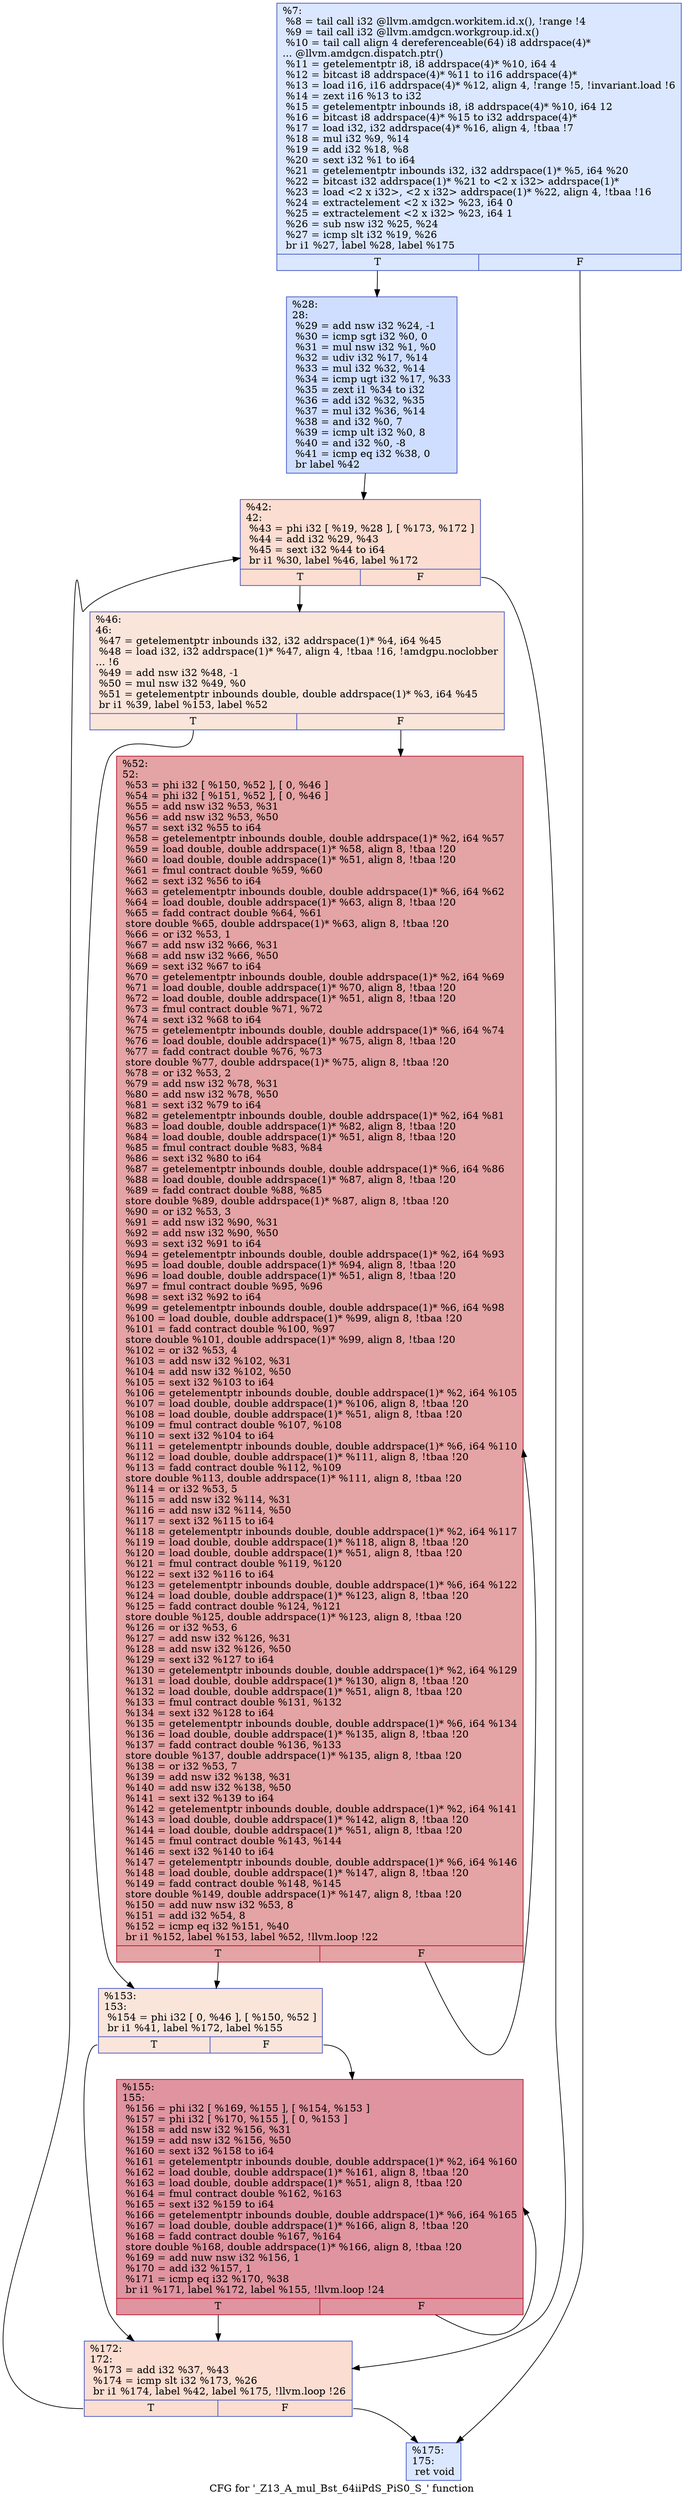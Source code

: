 digraph "CFG for '_Z13_A_mul_Bst_64iiPdS_PiS0_S_' function" {
	label="CFG for '_Z13_A_mul_Bst_64iiPdS_PiS0_S_' function";

	Node0x64c3230 [shape=record,color="#3d50c3ff", style=filled, fillcolor="#aec9fc70",label="{%7:\l  %8 = tail call i32 @llvm.amdgcn.workitem.id.x(), !range !4\l  %9 = tail call i32 @llvm.amdgcn.workgroup.id.x()\l  %10 = tail call align 4 dereferenceable(64) i8 addrspace(4)*\l... @llvm.amdgcn.dispatch.ptr()\l  %11 = getelementptr i8, i8 addrspace(4)* %10, i64 4\l  %12 = bitcast i8 addrspace(4)* %11 to i16 addrspace(4)*\l  %13 = load i16, i16 addrspace(4)* %12, align 4, !range !5, !invariant.load !6\l  %14 = zext i16 %13 to i32\l  %15 = getelementptr inbounds i8, i8 addrspace(4)* %10, i64 12\l  %16 = bitcast i8 addrspace(4)* %15 to i32 addrspace(4)*\l  %17 = load i32, i32 addrspace(4)* %16, align 4, !tbaa !7\l  %18 = mul i32 %9, %14\l  %19 = add i32 %18, %8\l  %20 = sext i32 %1 to i64\l  %21 = getelementptr inbounds i32, i32 addrspace(1)* %5, i64 %20\l  %22 = bitcast i32 addrspace(1)* %21 to \<2 x i32\> addrspace(1)*\l  %23 = load \<2 x i32\>, \<2 x i32\> addrspace(1)* %22, align 4, !tbaa !16\l  %24 = extractelement \<2 x i32\> %23, i64 0\l  %25 = extractelement \<2 x i32\> %23, i64 1\l  %26 = sub nsw i32 %25, %24\l  %27 = icmp slt i32 %19, %26\l  br i1 %27, label %28, label %175\l|{<s0>T|<s1>F}}"];
	Node0x64c3230:s0 -> Node0x64c5f90;
	Node0x64c3230:s1 -> Node0x64c6020;
	Node0x64c5f90 [shape=record,color="#3d50c3ff", style=filled, fillcolor="#93b5fe70",label="{%28:\l28:                                               \l  %29 = add nsw i32 %24, -1\l  %30 = icmp sgt i32 %0, 0\l  %31 = mul nsw i32 %1, %0\l  %32 = udiv i32 %17, %14\l  %33 = mul i32 %32, %14\l  %34 = icmp ugt i32 %17, %33\l  %35 = zext i1 %34 to i32\l  %36 = add i32 %32, %35\l  %37 = mul i32 %36, %14\l  %38 = and i32 %0, 7\l  %39 = icmp ult i32 %0, 8\l  %40 = and i32 %0, -8\l  %41 = icmp eq i32 %38, 0\l  br label %42\l}"];
	Node0x64c5f90 -> Node0x64c6a90;
	Node0x64c6a90 [shape=record,color="#3d50c3ff", style=filled, fillcolor="#f7b39670",label="{%42:\l42:                                               \l  %43 = phi i32 [ %19, %28 ], [ %173, %172 ]\l  %44 = add i32 %29, %43\l  %45 = sext i32 %44 to i64\l  br i1 %30, label %46, label %172\l|{<s0>T|<s1>F}}"];
	Node0x64c6a90:s0 -> Node0x64c6dc0;
	Node0x64c6a90:s1 -> Node0x64c6b80;
	Node0x64c6dc0 [shape=record,color="#3d50c3ff", style=filled, fillcolor="#f4c5ad70",label="{%46:\l46:                                               \l  %47 = getelementptr inbounds i32, i32 addrspace(1)* %4, i64 %45\l  %48 = load i32, i32 addrspace(1)* %47, align 4, !tbaa !16, !amdgpu.noclobber\l... !6\l  %49 = add nsw i32 %48, -1\l  %50 = mul nsw i32 %49, %0\l  %51 = getelementptr inbounds double, double addrspace(1)* %3, i64 %45\l  br i1 %39, label %153, label %52\l|{<s0>T|<s1>F}}"];
	Node0x64c6dc0:s0 -> Node0x64c7e30;
	Node0x64c6dc0:s1 -> Node0x64c7ec0;
	Node0x64c7ec0 [shape=record,color="#b70d28ff", style=filled, fillcolor="#c32e3170",label="{%52:\l52:                                               \l  %53 = phi i32 [ %150, %52 ], [ 0, %46 ]\l  %54 = phi i32 [ %151, %52 ], [ 0, %46 ]\l  %55 = add nsw i32 %53, %31\l  %56 = add nsw i32 %53, %50\l  %57 = sext i32 %55 to i64\l  %58 = getelementptr inbounds double, double addrspace(1)* %2, i64 %57\l  %59 = load double, double addrspace(1)* %58, align 8, !tbaa !20\l  %60 = load double, double addrspace(1)* %51, align 8, !tbaa !20\l  %61 = fmul contract double %59, %60\l  %62 = sext i32 %56 to i64\l  %63 = getelementptr inbounds double, double addrspace(1)* %6, i64 %62\l  %64 = load double, double addrspace(1)* %63, align 8, !tbaa !20\l  %65 = fadd contract double %64, %61\l  store double %65, double addrspace(1)* %63, align 8, !tbaa !20\l  %66 = or i32 %53, 1\l  %67 = add nsw i32 %66, %31\l  %68 = add nsw i32 %66, %50\l  %69 = sext i32 %67 to i64\l  %70 = getelementptr inbounds double, double addrspace(1)* %2, i64 %69\l  %71 = load double, double addrspace(1)* %70, align 8, !tbaa !20\l  %72 = load double, double addrspace(1)* %51, align 8, !tbaa !20\l  %73 = fmul contract double %71, %72\l  %74 = sext i32 %68 to i64\l  %75 = getelementptr inbounds double, double addrspace(1)* %6, i64 %74\l  %76 = load double, double addrspace(1)* %75, align 8, !tbaa !20\l  %77 = fadd contract double %76, %73\l  store double %77, double addrspace(1)* %75, align 8, !tbaa !20\l  %78 = or i32 %53, 2\l  %79 = add nsw i32 %78, %31\l  %80 = add nsw i32 %78, %50\l  %81 = sext i32 %79 to i64\l  %82 = getelementptr inbounds double, double addrspace(1)* %2, i64 %81\l  %83 = load double, double addrspace(1)* %82, align 8, !tbaa !20\l  %84 = load double, double addrspace(1)* %51, align 8, !tbaa !20\l  %85 = fmul contract double %83, %84\l  %86 = sext i32 %80 to i64\l  %87 = getelementptr inbounds double, double addrspace(1)* %6, i64 %86\l  %88 = load double, double addrspace(1)* %87, align 8, !tbaa !20\l  %89 = fadd contract double %88, %85\l  store double %89, double addrspace(1)* %87, align 8, !tbaa !20\l  %90 = or i32 %53, 3\l  %91 = add nsw i32 %90, %31\l  %92 = add nsw i32 %90, %50\l  %93 = sext i32 %91 to i64\l  %94 = getelementptr inbounds double, double addrspace(1)* %2, i64 %93\l  %95 = load double, double addrspace(1)* %94, align 8, !tbaa !20\l  %96 = load double, double addrspace(1)* %51, align 8, !tbaa !20\l  %97 = fmul contract double %95, %96\l  %98 = sext i32 %92 to i64\l  %99 = getelementptr inbounds double, double addrspace(1)* %6, i64 %98\l  %100 = load double, double addrspace(1)* %99, align 8, !tbaa !20\l  %101 = fadd contract double %100, %97\l  store double %101, double addrspace(1)* %99, align 8, !tbaa !20\l  %102 = or i32 %53, 4\l  %103 = add nsw i32 %102, %31\l  %104 = add nsw i32 %102, %50\l  %105 = sext i32 %103 to i64\l  %106 = getelementptr inbounds double, double addrspace(1)* %2, i64 %105\l  %107 = load double, double addrspace(1)* %106, align 8, !tbaa !20\l  %108 = load double, double addrspace(1)* %51, align 8, !tbaa !20\l  %109 = fmul contract double %107, %108\l  %110 = sext i32 %104 to i64\l  %111 = getelementptr inbounds double, double addrspace(1)* %6, i64 %110\l  %112 = load double, double addrspace(1)* %111, align 8, !tbaa !20\l  %113 = fadd contract double %112, %109\l  store double %113, double addrspace(1)* %111, align 8, !tbaa !20\l  %114 = or i32 %53, 5\l  %115 = add nsw i32 %114, %31\l  %116 = add nsw i32 %114, %50\l  %117 = sext i32 %115 to i64\l  %118 = getelementptr inbounds double, double addrspace(1)* %2, i64 %117\l  %119 = load double, double addrspace(1)* %118, align 8, !tbaa !20\l  %120 = load double, double addrspace(1)* %51, align 8, !tbaa !20\l  %121 = fmul contract double %119, %120\l  %122 = sext i32 %116 to i64\l  %123 = getelementptr inbounds double, double addrspace(1)* %6, i64 %122\l  %124 = load double, double addrspace(1)* %123, align 8, !tbaa !20\l  %125 = fadd contract double %124, %121\l  store double %125, double addrspace(1)* %123, align 8, !tbaa !20\l  %126 = or i32 %53, 6\l  %127 = add nsw i32 %126, %31\l  %128 = add nsw i32 %126, %50\l  %129 = sext i32 %127 to i64\l  %130 = getelementptr inbounds double, double addrspace(1)* %2, i64 %129\l  %131 = load double, double addrspace(1)* %130, align 8, !tbaa !20\l  %132 = load double, double addrspace(1)* %51, align 8, !tbaa !20\l  %133 = fmul contract double %131, %132\l  %134 = sext i32 %128 to i64\l  %135 = getelementptr inbounds double, double addrspace(1)* %6, i64 %134\l  %136 = load double, double addrspace(1)* %135, align 8, !tbaa !20\l  %137 = fadd contract double %136, %133\l  store double %137, double addrspace(1)* %135, align 8, !tbaa !20\l  %138 = or i32 %53, 7\l  %139 = add nsw i32 %138, %31\l  %140 = add nsw i32 %138, %50\l  %141 = sext i32 %139 to i64\l  %142 = getelementptr inbounds double, double addrspace(1)* %2, i64 %141\l  %143 = load double, double addrspace(1)* %142, align 8, !tbaa !20\l  %144 = load double, double addrspace(1)* %51, align 8, !tbaa !20\l  %145 = fmul contract double %143, %144\l  %146 = sext i32 %140 to i64\l  %147 = getelementptr inbounds double, double addrspace(1)* %6, i64 %146\l  %148 = load double, double addrspace(1)* %147, align 8, !tbaa !20\l  %149 = fadd contract double %148, %145\l  store double %149, double addrspace(1)* %147, align 8, !tbaa !20\l  %150 = add nuw nsw i32 %53, 8\l  %151 = add i32 %54, 8\l  %152 = icmp eq i32 %151, %40\l  br i1 %152, label %153, label %52, !llvm.loop !22\l|{<s0>T|<s1>F}}"];
	Node0x64c7ec0:s0 -> Node0x64c7e30;
	Node0x64c7ec0:s1 -> Node0x64c7ec0;
	Node0x64c7e30 [shape=record,color="#3d50c3ff", style=filled, fillcolor="#f4c5ad70",label="{%153:\l153:                                              \l  %154 = phi i32 [ 0, %46 ], [ %150, %52 ]\l  br i1 %41, label %172, label %155\l|{<s0>T|<s1>F}}"];
	Node0x64c7e30:s0 -> Node0x64c6b80;
	Node0x64c7e30:s1 -> Node0x64cca70;
	Node0x64cca70 [shape=record,color="#b70d28ff", style=filled, fillcolor="#b70d2870",label="{%155:\l155:                                              \l  %156 = phi i32 [ %169, %155 ], [ %154, %153 ]\l  %157 = phi i32 [ %170, %155 ], [ 0, %153 ]\l  %158 = add nsw i32 %156, %31\l  %159 = add nsw i32 %156, %50\l  %160 = sext i32 %158 to i64\l  %161 = getelementptr inbounds double, double addrspace(1)* %2, i64 %160\l  %162 = load double, double addrspace(1)* %161, align 8, !tbaa !20\l  %163 = load double, double addrspace(1)* %51, align 8, !tbaa !20\l  %164 = fmul contract double %162, %163\l  %165 = sext i32 %159 to i64\l  %166 = getelementptr inbounds double, double addrspace(1)* %6, i64 %165\l  %167 = load double, double addrspace(1)* %166, align 8, !tbaa !20\l  %168 = fadd contract double %167, %164\l  store double %168, double addrspace(1)* %166, align 8, !tbaa !20\l  %169 = add nuw nsw i32 %156, 1\l  %170 = add i32 %157, 1\l  %171 = icmp eq i32 %170, %38\l  br i1 %171, label %172, label %155, !llvm.loop !24\l|{<s0>T|<s1>F}}"];
	Node0x64cca70:s0 -> Node0x64c6b80;
	Node0x64cca70:s1 -> Node0x64cca70;
	Node0x64c6b80 [shape=record,color="#3d50c3ff", style=filled, fillcolor="#f7b39670",label="{%172:\l172:                                              \l  %173 = add i32 %37, %43\l  %174 = icmp slt i32 %173, %26\l  br i1 %174, label %42, label %175, !llvm.loop !26\l|{<s0>T|<s1>F}}"];
	Node0x64c6b80:s0 -> Node0x64c6a90;
	Node0x64c6b80:s1 -> Node0x64c6020;
	Node0x64c6020 [shape=record,color="#3d50c3ff", style=filled, fillcolor="#aec9fc70",label="{%175:\l175:                                              \l  ret void\l}"];
}
